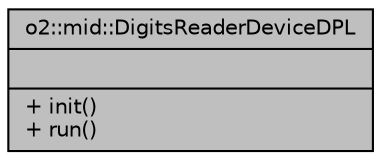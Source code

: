 digraph "o2::mid::DigitsReaderDeviceDPL"
{
 // INTERACTIVE_SVG=YES
  bgcolor="transparent";
  edge [fontname="Helvetica",fontsize="10",labelfontname="Helvetica",labelfontsize="10"];
  node [fontname="Helvetica",fontsize="10",shape=record];
  Node1 [label="{o2::mid::DigitsReaderDeviceDPL\n||+ init()\l+ run()\l}",height=0.2,width=0.4,color="black", fillcolor="grey75", style="filled", fontcolor="black"];
}
